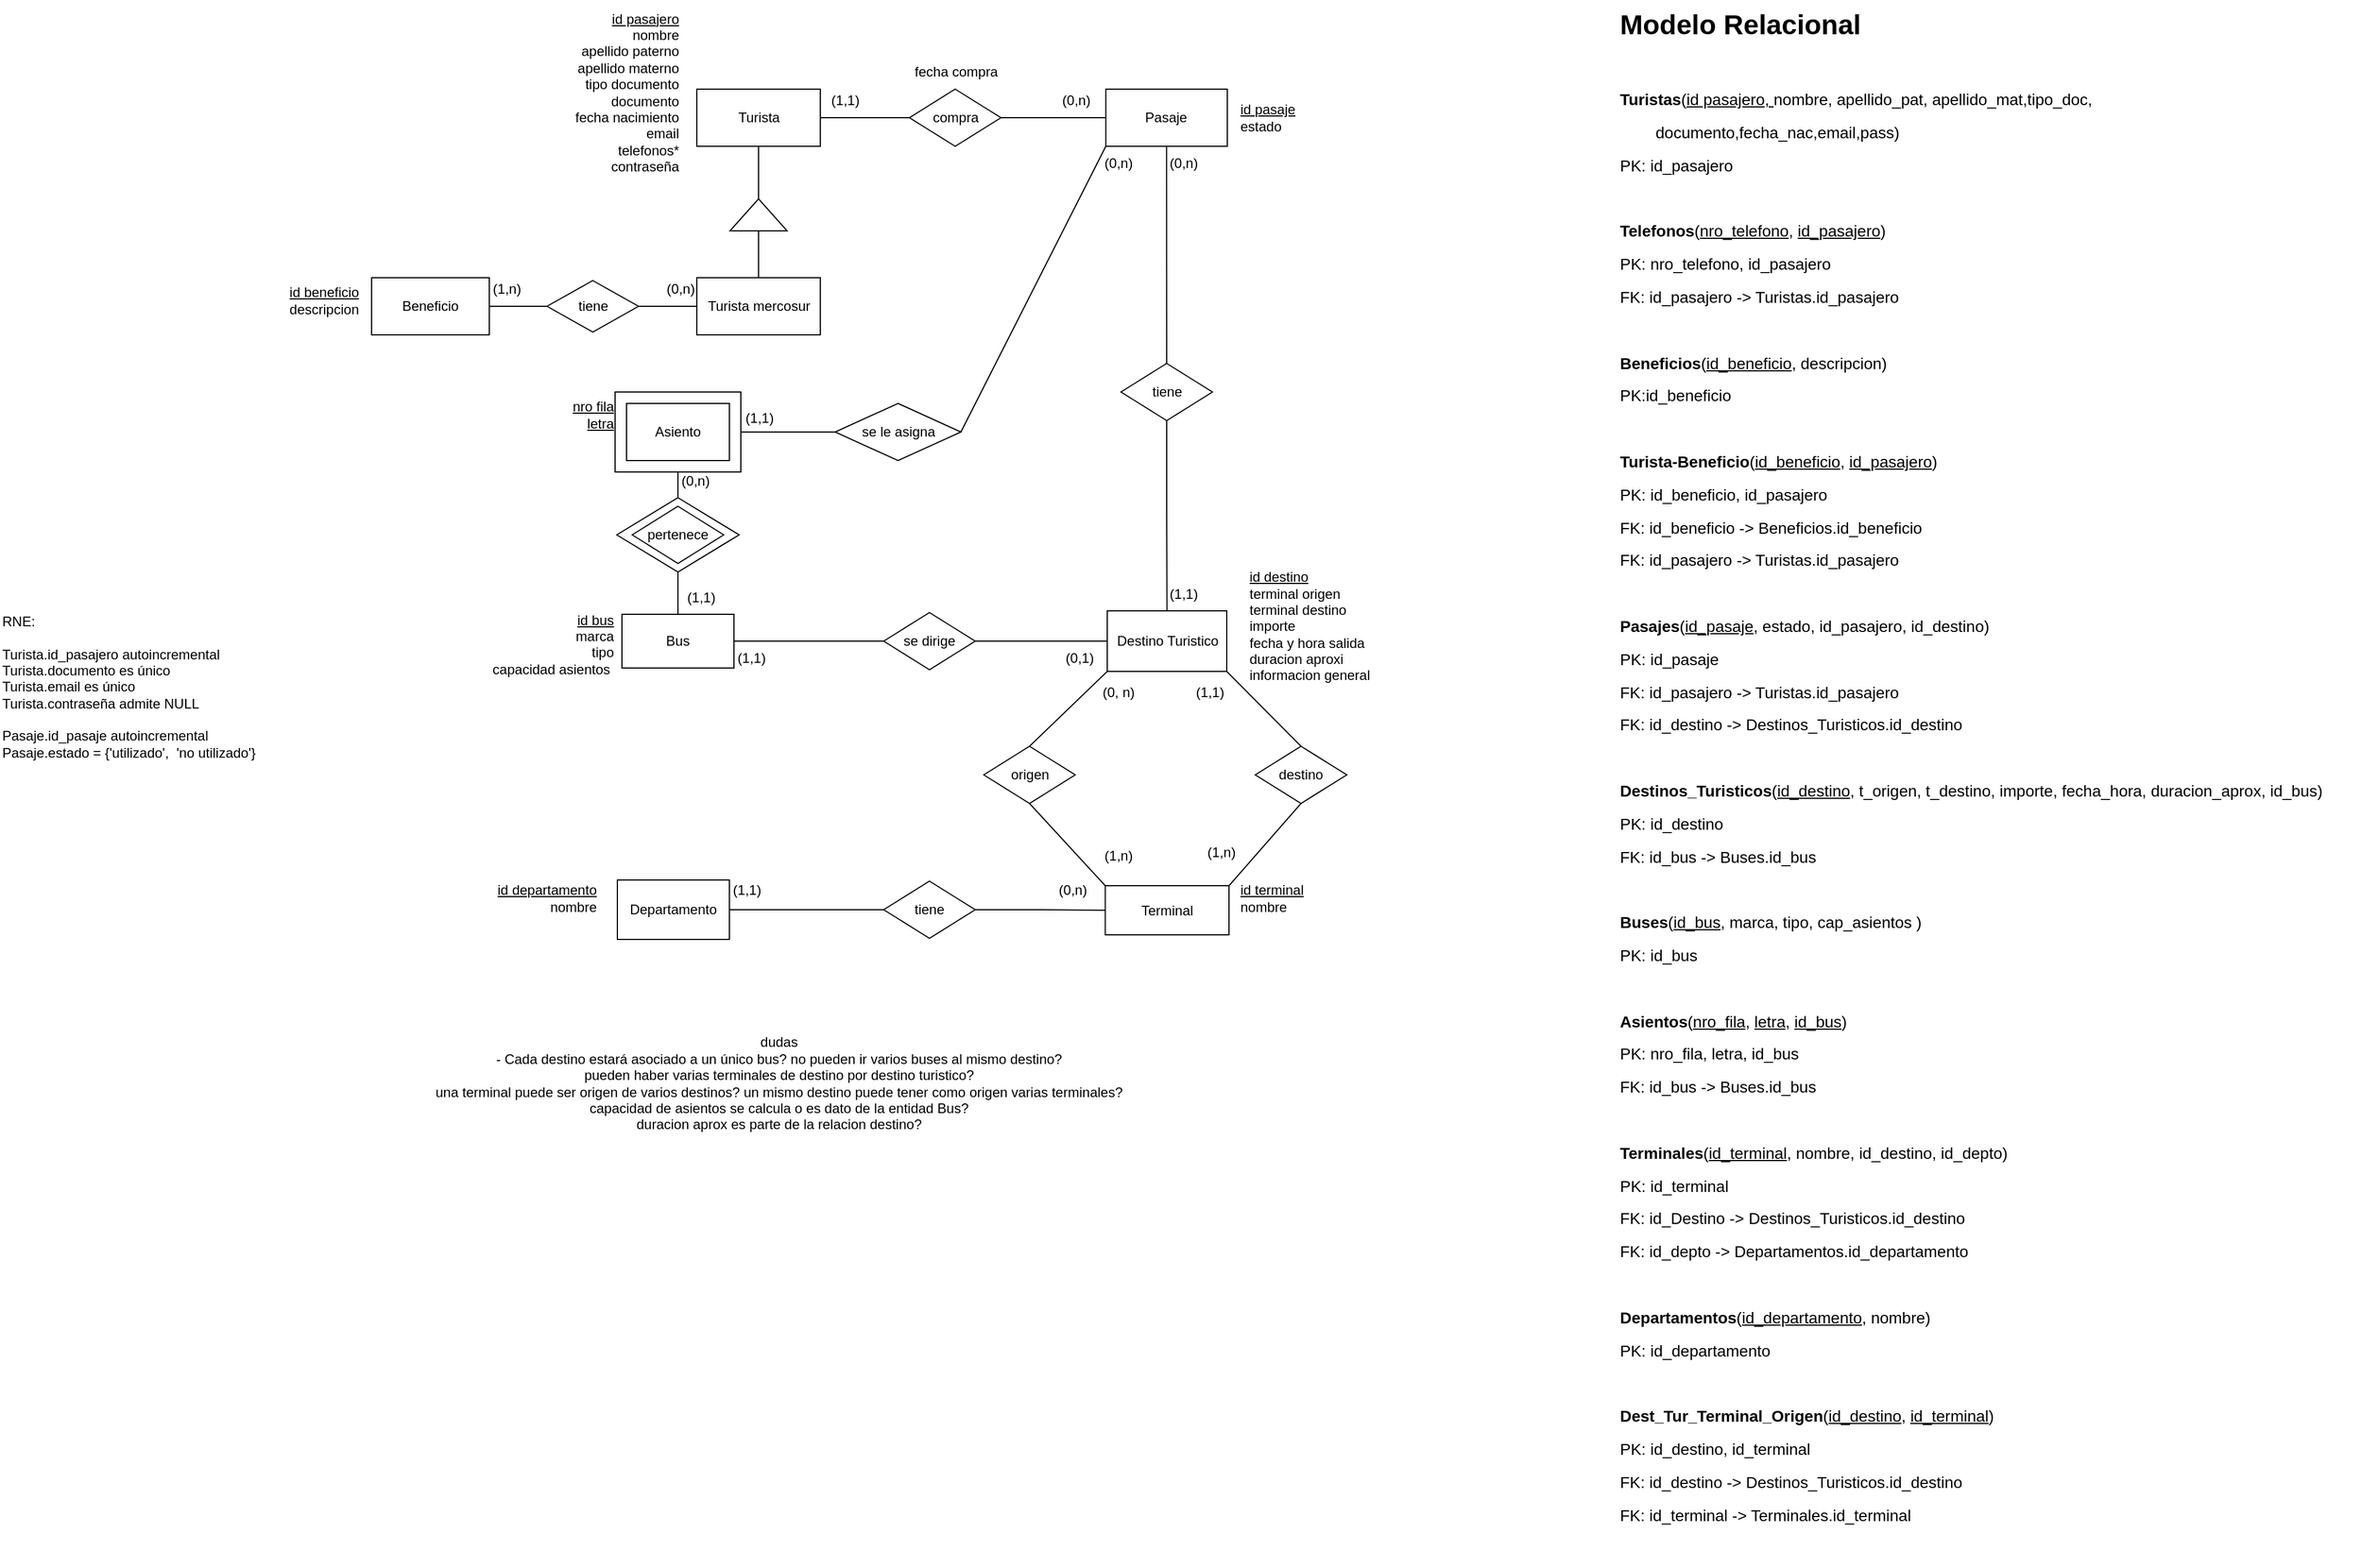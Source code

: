 <mxfile version="24.8.4">
  <diagram name="Page-1" id="K4hMkmN_sDE4iTYiur20">
    <mxGraphModel dx="1900" dy="530" grid="1" gridSize="10" guides="1" tooltips="1" connect="1" arrows="1" fold="1" page="1" pageScale="1" pageWidth="850" pageHeight="1100" math="0" shadow="0">
      <root>
        <mxCell id="0" />
        <mxCell id="1" parent="0" />
        <mxCell id="R9cdzwn1HRtP-34XFEVP-32" value="" style="rhombus;whiteSpace=wrap;html=1;" parent="1" vertex="1">
          <mxGeometry x="194.5" y="497.5" width="107" height="65" as="geometry" />
        </mxCell>
        <mxCell id="R9cdzwn1HRtP-34XFEVP-4" value="" style="whiteSpace=wrap;html=1;" parent="1" vertex="1">
          <mxGeometry x="193" y="405" width="110" height="70" as="geometry" />
        </mxCell>
        <mxCell id="R9cdzwn1HRtP-34XFEVP-22" style="edgeStyle=orthogonalEdgeStyle;rounded=0;orthogonalLoop=1;jettySize=auto;html=1;exitX=0.5;exitY=1;exitDx=0;exitDy=0;entryX=1;entryY=0.5;entryDx=0;entryDy=0;endArrow=none;endFill=0;" parent="1" source="yB99STIuWFp8IBDlZPyS-1" target="R9cdzwn1HRtP-34XFEVP-20" edge="1">
          <mxGeometry relative="1" as="geometry" />
        </mxCell>
        <mxCell id="yB99STIuWFp8IBDlZPyS-1" value="Turista" style="rounded=0;whiteSpace=wrap;html=1;" parent="1" vertex="1">
          <mxGeometry x="264.5" y="140" width="108" height="50" as="geometry" />
        </mxCell>
        <mxCell id="yB99STIuWFp8IBDlZPyS-2" value="&lt;u&gt;id pasajero&lt;/u&gt;&lt;div&gt;nombre&lt;br&gt;&lt;div&gt;apellido paterno&lt;/div&gt;&lt;div&gt;apellido materno&lt;/div&gt;&lt;div&gt;tipo documento&lt;/div&gt;&lt;div&gt;documento&lt;/div&gt;&lt;div&gt;fecha nacimiento&lt;/div&gt;&lt;div&gt;email&lt;/div&gt;&lt;div&gt;telefonos*&lt;/div&gt;&lt;div&gt;contraseña&lt;/div&gt;&lt;/div&gt;" style="text;html=1;align=right;verticalAlign=middle;resizable=0;points=[];autosize=1;strokeColor=none;fillColor=none;" parent="1" vertex="1">
          <mxGeometry x="140" y="62.5" width="110" height="160" as="geometry" />
        </mxCell>
        <mxCell id="yB99STIuWFp8IBDlZPyS-4" value="Destino Turistico" style="rounded=0;whiteSpace=wrap;html=1;" parent="1" vertex="1">
          <mxGeometry x="623.5" y="596.5" width="104.5" height="53" as="geometry" />
        </mxCell>
        <mxCell id="yB99STIuWFp8IBDlZPyS-5" value="&lt;span style=&quot;background-color: initial;&quot;&gt;&lt;u&gt;id destino&lt;/u&gt;&lt;/span&gt;&lt;div&gt;&lt;span style=&quot;background-color: initial;&quot;&gt;terminal origen&lt;/span&gt;&lt;br&gt;&lt;span style=&quot;background-color: initial;&quot;&gt;terminal destino&lt;/span&gt;&lt;br&gt;&lt;span style=&quot;background-color: initial;&quot;&gt;importe&lt;/span&gt;&lt;br&gt;&lt;span style=&quot;background-color: initial;&quot;&gt;fecha y hora salida&lt;/span&gt;&lt;br&gt;&lt;span style=&quot;background-color: initial;&quot;&gt;duracion aproxi&lt;/span&gt;&lt;/div&gt;&lt;div&gt;&lt;span style=&quot;background-color: initial;&quot;&gt;informacion general&lt;/span&gt;&lt;/div&gt;" style="text;html=1;align=left;verticalAlign=middle;resizable=0;points=[];autosize=1;strokeColor=none;fillColor=none;" parent="1" vertex="1">
          <mxGeometry x="745.5" y="555" width="130" height="110" as="geometry" />
        </mxCell>
        <mxCell id="yB99STIuWFp8IBDlZPyS-6" value="Bus" style="rounded=0;whiteSpace=wrap;html=1;" parent="1" vertex="1">
          <mxGeometry x="199" y="599.5" width="98" height="47" as="geometry" />
        </mxCell>
        <mxCell id="yB99STIuWFp8IBDlZPyS-8" value="&lt;span style=&quot;background-color: initial;&quot;&gt;&lt;u&gt;id bus&lt;/u&gt;&lt;/span&gt;&lt;br&gt;&lt;span style=&quot;background-color: initial;&quot;&gt;marca&lt;/span&gt;&lt;br&gt;&lt;span style=&quot;background-color: initial;&quot;&gt;tipo&lt;/span&gt;&lt;br&gt;&lt;span style=&quot;background-color: initial;&quot;&gt;capacidad asientos&amp;nbsp;&lt;/span&gt;&lt;div&gt;&lt;br/&gt;&lt;/div&gt;" style="text;html=1;align=right;verticalAlign=middle;resizable=0;points=[];autosize=1;strokeColor=none;fillColor=none;" parent="1" vertex="1">
          <mxGeometry x="63" y="588" width="130" height="90" as="geometry" />
        </mxCell>
        <mxCell id="yB99STIuWFp8IBDlZPyS-28" style="edgeStyle=orthogonalEdgeStyle;rounded=0;orthogonalLoop=1;jettySize=auto;html=1;exitX=0.5;exitY=1;exitDx=0;exitDy=0;entryX=0.5;entryY=0;entryDx=0;entryDy=0;endArrow=none;endFill=0;" parent="1" source="yB99STIuWFp8IBDlZPyS-9" target="yB99STIuWFp8IBDlZPyS-27" edge="1">
          <mxGeometry relative="1" as="geometry" />
        </mxCell>
        <mxCell id="yB99STIuWFp8IBDlZPyS-9" value="Pasaje" style="whiteSpace=wrap;html=1;" parent="1" vertex="1">
          <mxGeometry x="622.25" y="140" width="106.25" height="50" as="geometry" />
        </mxCell>
        <mxCell id="yB99STIuWFp8IBDlZPyS-10" value="&lt;span style=&quot;background-color: initial;&quot;&gt;&lt;u&gt;id pasaje&lt;/u&gt;&lt;/span&gt;&lt;br&gt;&lt;span style=&quot;background-color: initial;&quot;&gt;estado&lt;/span&gt;" style="text;html=1;align=left;verticalAlign=middle;resizable=0;points=[];autosize=1;strokeColor=none;fillColor=none;" parent="1" vertex="1">
          <mxGeometry x="738" y="145" width="70" height="40" as="geometry" />
        </mxCell>
        <mxCell id="yB99STIuWFp8IBDlZPyS-11" value="Departamento" style="whiteSpace=wrap;html=1;" parent="1" vertex="1">
          <mxGeometry x="195" y="832" width="98" height="52" as="geometry" />
        </mxCell>
        <mxCell id="yB99STIuWFp8IBDlZPyS-12" value="&lt;u&gt;id departamento&lt;/u&gt;&lt;div&gt;nombre&lt;/div&gt;" style="text;html=1;align=right;verticalAlign=middle;resizable=0;points=[];autosize=1;strokeColor=none;fillColor=none;" parent="1" vertex="1">
          <mxGeometry x="68" y="828" width="110" height="40" as="geometry" />
        </mxCell>
        <mxCell id="yB99STIuWFp8IBDlZPyS-14" value="Terminal" style="whiteSpace=wrap;html=1;" parent="1" vertex="1">
          <mxGeometry x="621.75" y="837" width="108.25" height="43" as="geometry" />
        </mxCell>
        <mxCell id="yB99STIuWFp8IBDlZPyS-15" value="&lt;u&gt;id terminal&lt;/u&gt;&lt;div&gt;nombre&lt;/div&gt;" style="text;html=1;align=left;verticalAlign=middle;resizable=0;points=[];autosize=1;strokeColor=none;fillColor=none;" parent="1" vertex="1">
          <mxGeometry x="738" y="828" width="80" height="40" as="geometry" />
        </mxCell>
        <mxCell id="yB99STIuWFp8IBDlZPyS-20" style="edgeStyle=orthogonalEdgeStyle;rounded=0;orthogonalLoop=1;jettySize=auto;html=1;entryX=0;entryY=0.5;entryDx=0;entryDy=0;endArrow=none;endFill=0;" parent="1" source="yB99STIuWFp8IBDlZPyS-19" target="yB99STIuWFp8IBDlZPyS-9" edge="1">
          <mxGeometry relative="1" as="geometry" />
        </mxCell>
        <mxCell id="yB99STIuWFp8IBDlZPyS-21" style="edgeStyle=orthogonalEdgeStyle;rounded=0;orthogonalLoop=1;jettySize=auto;html=1;entryX=1;entryY=0.5;entryDx=0;entryDy=0;endArrow=none;endFill=0;" parent="1" source="yB99STIuWFp8IBDlZPyS-19" target="yB99STIuWFp8IBDlZPyS-1" edge="1">
          <mxGeometry relative="1" as="geometry" />
        </mxCell>
        <mxCell id="yB99STIuWFp8IBDlZPyS-19" value="compra" style="rhombus;whiteSpace=wrap;html=1;" parent="1" vertex="1">
          <mxGeometry x="450.5" y="140" width="80" height="50" as="geometry" />
        </mxCell>
        <mxCell id="yB99STIuWFp8IBDlZPyS-23" value="se le asigna" style="rhombus;whiteSpace=wrap;html=1;" parent="1" vertex="1">
          <mxGeometry x="385.5" y="415" width="110" height="50" as="geometry" />
        </mxCell>
        <mxCell id="yB99STIuWFp8IBDlZPyS-24" value="" style="endArrow=none;html=1;rounded=0;entryX=0;entryY=1;entryDx=0;entryDy=0;exitX=1;exitY=0.5;exitDx=0;exitDy=0;" parent="1" source="yB99STIuWFp8IBDlZPyS-23" target="yB99STIuWFp8IBDlZPyS-9" edge="1">
          <mxGeometry width="50" height="50" relative="1" as="geometry">
            <mxPoint x="590" y="340" as="sourcePoint" />
            <mxPoint x="640" y="290" as="targetPoint" />
          </mxGeometry>
        </mxCell>
        <mxCell id="yB99STIuWFp8IBDlZPyS-25" value="" style="endArrow=none;html=1;rounded=0;exitX=0;exitY=0.5;exitDx=0;exitDy=0;entryX=1;entryY=0.5;entryDx=0;entryDy=0;" parent="1" source="yB99STIuWFp8IBDlZPyS-23" target="R9cdzwn1HRtP-34XFEVP-4" edge="1">
          <mxGeometry width="50" height="50" relative="1" as="geometry">
            <mxPoint x="515.5" y="415" as="sourcePoint" />
            <mxPoint x="85.5" y="475" as="targetPoint" />
          </mxGeometry>
        </mxCell>
        <mxCell id="yB99STIuWFp8IBDlZPyS-29" style="edgeStyle=orthogonalEdgeStyle;rounded=0;orthogonalLoop=1;jettySize=auto;html=1;endArrow=none;endFill=0;" parent="1" source="yB99STIuWFp8IBDlZPyS-27" target="yB99STIuWFp8IBDlZPyS-4" edge="1">
          <mxGeometry relative="1" as="geometry" />
        </mxCell>
        <mxCell id="yB99STIuWFp8IBDlZPyS-27" value="tiene" style="rhombus;whiteSpace=wrap;html=1;" parent="1" vertex="1">
          <mxGeometry x="635.5" y="380" width="80" height="50" as="geometry" />
        </mxCell>
        <mxCell id="yB99STIuWFp8IBDlZPyS-31" style="edgeStyle=orthogonalEdgeStyle;rounded=0;orthogonalLoop=1;jettySize=auto;html=1;entryX=0;entryY=0.5;entryDx=0;entryDy=0;endArrow=none;endFill=0;" parent="1" source="yB99STIuWFp8IBDlZPyS-30" target="yB99STIuWFp8IBDlZPyS-4" edge="1">
          <mxGeometry relative="1" as="geometry" />
        </mxCell>
        <mxCell id="yB99STIuWFp8IBDlZPyS-32" style="edgeStyle=orthogonalEdgeStyle;rounded=0;orthogonalLoop=1;jettySize=auto;html=1;endArrow=none;endFill=0;" parent="1" source="yB99STIuWFp8IBDlZPyS-30" target="yB99STIuWFp8IBDlZPyS-6" edge="1">
          <mxGeometry relative="1" as="geometry" />
        </mxCell>
        <mxCell id="yB99STIuWFp8IBDlZPyS-30" value="se dirige" style="rhombus;whiteSpace=wrap;html=1;" parent="1" vertex="1">
          <mxGeometry x="428" y="598" width="80" height="50" as="geometry" />
        </mxCell>
        <mxCell id="yB99STIuWFp8IBDlZPyS-34" style="edgeStyle=orthogonalEdgeStyle;rounded=0;orthogonalLoop=1;jettySize=auto;html=1;entryX=0;entryY=0.5;entryDx=0;entryDy=0;endArrow=none;endFill=0;" parent="1" source="yB99STIuWFp8IBDlZPyS-33" target="yB99STIuWFp8IBDlZPyS-14" edge="1">
          <mxGeometry relative="1" as="geometry" />
        </mxCell>
        <mxCell id="yB99STIuWFp8IBDlZPyS-35" style="edgeStyle=orthogonalEdgeStyle;rounded=0;orthogonalLoop=1;jettySize=auto;html=1;endArrow=none;endFill=0;" parent="1" source="yB99STIuWFp8IBDlZPyS-33" target="yB99STIuWFp8IBDlZPyS-11" edge="1">
          <mxGeometry relative="1" as="geometry" />
        </mxCell>
        <mxCell id="yB99STIuWFp8IBDlZPyS-33" value="tiene" style="rhombus;whiteSpace=wrap;html=1;" parent="1" vertex="1">
          <mxGeometry x="428" y="833" width="80" height="50" as="geometry" />
        </mxCell>
        <mxCell id="yB99STIuWFp8IBDlZPyS-39" value="origen" style="rhombus;whiteSpace=wrap;html=1;" parent="1" vertex="1">
          <mxGeometry x="515.5" y="715" width="80" height="50" as="geometry" />
        </mxCell>
        <mxCell id="yB99STIuWFp8IBDlZPyS-42" value="(1,1)" style="text;html=1;align=center;verticalAlign=middle;resizable=0;points=[];autosize=1;strokeColor=none;fillColor=none;" parent="1" vertex="1">
          <mxGeometry x="368.5" y="135" width="50" height="30" as="geometry" />
        </mxCell>
        <mxCell id="yB99STIuWFp8IBDlZPyS-43" value="(0,n)" style="text;html=1;align=center;verticalAlign=middle;resizable=0;points=[];autosize=1;strokeColor=none;fillColor=none;" parent="1" vertex="1">
          <mxGeometry x="570.5" y="135" width="50" height="30" as="geometry" />
        </mxCell>
        <mxCell id="yB99STIuWFp8IBDlZPyS-44" value="(0,n)" style="text;html=1;align=center;verticalAlign=middle;resizable=0;points=[];autosize=1;strokeColor=none;fillColor=none;" parent="1" vertex="1">
          <mxGeometry x="665" y="190" width="50" height="30" as="geometry" />
        </mxCell>
        <mxCell id="yB99STIuWFp8IBDlZPyS-47" value="(0,n)" style="text;html=1;align=center;verticalAlign=middle;resizable=0;points=[];autosize=1;strokeColor=none;fillColor=none;" parent="1" vertex="1">
          <mxGeometry x="608" y="190" width="50" height="30" as="geometry" />
        </mxCell>
        <mxCell id="yB99STIuWFp8IBDlZPyS-48" value="(0,1)" style="text;html=1;align=center;verticalAlign=middle;resizable=0;points=[];autosize=1;strokeColor=none;fillColor=none;" parent="1" vertex="1">
          <mxGeometry x="573.5" y="623" width="50" height="30" as="geometry" />
        </mxCell>
        <mxCell id="yB99STIuWFp8IBDlZPyS-49" value="(1,1)" style="text;html=1;align=center;verticalAlign=middle;resizable=0;points=[];autosize=1;strokeColor=none;fillColor=none;" parent="1" vertex="1">
          <mxGeometry x="287" y="623" width="50" height="30" as="geometry" />
        </mxCell>
        <mxCell id="yB99STIuWFp8IBDlZPyS-50" value="(1,1)" style="text;html=1;align=center;verticalAlign=middle;resizable=0;points=[];autosize=1;strokeColor=none;fillColor=none;" parent="1" vertex="1">
          <mxGeometry x="283" y="826" width="50" height="30" as="geometry" />
        </mxCell>
        <mxCell id="yB99STIuWFp8IBDlZPyS-51" value="(0,n)" style="text;html=1;align=center;verticalAlign=middle;resizable=0;points=[];autosize=1;strokeColor=none;fillColor=none;" parent="1" vertex="1">
          <mxGeometry x="568" y="826" width="50" height="30" as="geometry" />
        </mxCell>
        <mxCell id="yB99STIuWFp8IBDlZPyS-52" value="destino" style="rhombus;whiteSpace=wrap;html=1;" parent="1" vertex="1">
          <mxGeometry x="753" y="715" width="80" height="50" as="geometry" />
        </mxCell>
        <mxCell id="R9cdzwn1HRtP-34XFEVP-1" value="pertenece" style="rhombus;whiteSpace=wrap;html=1;" parent="1" vertex="1">
          <mxGeometry x="208" y="505" width="80" height="50" as="geometry" />
        </mxCell>
        <mxCell id="R9cdzwn1HRtP-34XFEVP-2" value="Asiento" style="rounded=0;whiteSpace=wrap;html=1;" parent="1" vertex="1">
          <mxGeometry x="203" y="415" width="90" height="50" as="geometry" />
        </mxCell>
        <mxCell id="R9cdzwn1HRtP-34XFEVP-5" value="" style="endArrow=none;html=1;rounded=0;entryX=0.5;entryY=0;entryDx=0;entryDy=0;exitX=0.5;exitY=1;exitDx=0;exitDy=0;" parent="1" source="R9cdzwn1HRtP-34XFEVP-32" target="yB99STIuWFp8IBDlZPyS-6" edge="1">
          <mxGeometry width="50" height="50" relative="1" as="geometry">
            <mxPoint x="438" y="498" as="sourcePoint" />
            <mxPoint x="318" y="603" as="targetPoint" />
          </mxGeometry>
        </mxCell>
        <mxCell id="R9cdzwn1HRtP-34XFEVP-7" value="&lt;u&gt;nro fila&lt;/u&gt;&lt;div&gt;&lt;u&gt;letra&lt;/u&gt;&lt;/div&gt;" style="text;html=1;align=right;verticalAlign=middle;resizable=0;points=[];autosize=1;strokeColor=none;fillColor=none;" parent="1" vertex="1">
          <mxGeometry x="133" y="405" width="60" height="40" as="geometry" />
        </mxCell>
        <mxCell id="R9cdzwn1HRtP-34XFEVP-8" value="(0, n)" style="text;html=1;align=center;verticalAlign=middle;resizable=0;points=[];autosize=1;strokeColor=none;fillColor=none;" parent="1" vertex="1">
          <mxGeometry x="608" y="653" width="50" height="30" as="geometry" />
        </mxCell>
        <mxCell id="R9cdzwn1HRtP-34XFEVP-11" value="(1,n)" style="text;html=1;align=center;verticalAlign=middle;resizable=0;points=[];autosize=1;strokeColor=none;fillColor=none;" parent="1" vertex="1">
          <mxGeometry x="608" y="796" width="50" height="30" as="geometry" />
        </mxCell>
        <mxCell id="R9cdzwn1HRtP-34XFEVP-12" value="(1,n)" style="text;html=1;align=center;verticalAlign=middle;resizable=0;points=[];autosize=1;strokeColor=none;fillColor=none;" parent="1" vertex="1">
          <mxGeometry x="698" y="793" width="50" height="30" as="geometry" />
        </mxCell>
        <mxCell id="R9cdzwn1HRtP-34XFEVP-13" value="fecha compra" style="text;html=1;align=center;verticalAlign=middle;resizable=0;points=[];autosize=1;strokeColor=none;fillColor=none;" parent="1" vertex="1">
          <mxGeometry x="440.5" y="110" width="100" height="30" as="geometry" />
        </mxCell>
        <mxCell id="R9cdzwn1HRtP-34XFEVP-15" value="" style="endArrow=none;html=1;rounded=0;entryX=0.5;entryY=1;entryDx=0;entryDy=0;exitX=0.5;exitY=0;exitDx=0;exitDy=0;" parent="1" source="R9cdzwn1HRtP-34XFEVP-32" target="R9cdzwn1HRtP-34XFEVP-4" edge="1">
          <mxGeometry width="50" height="50" relative="1" as="geometry">
            <mxPoint x="248" y="490" as="sourcePoint" />
            <mxPoint x="5.5" y="665" as="targetPoint" />
          </mxGeometry>
        </mxCell>
        <mxCell id="R9cdzwn1HRtP-34XFEVP-16" value="" style="endArrow=none;html=1;rounded=0;exitX=0.5;exitY=0;exitDx=0;exitDy=0;entryX=0;entryY=1;entryDx=0;entryDy=0;" parent="1" source="yB99STIuWFp8IBDlZPyS-39" target="yB99STIuWFp8IBDlZPyS-4" edge="1">
          <mxGeometry width="50" height="50" relative="1" as="geometry">
            <mxPoint x="495.5" y="735" as="sourcePoint" />
            <mxPoint x="620" y="650" as="targetPoint" />
          </mxGeometry>
        </mxCell>
        <mxCell id="R9cdzwn1HRtP-34XFEVP-17" value="" style="endArrow=none;html=1;rounded=0;entryX=0.5;entryY=1;entryDx=0;entryDy=0;exitX=0;exitY=0;exitDx=0;exitDy=0;" parent="1" source="yB99STIuWFp8IBDlZPyS-14" target="yB99STIuWFp8IBDlZPyS-39" edge="1">
          <mxGeometry width="50" height="50" relative="1" as="geometry">
            <mxPoint x="585.5" y="805" as="sourcePoint" />
            <mxPoint x="495.5" y="755" as="targetPoint" />
          </mxGeometry>
        </mxCell>
        <mxCell id="R9cdzwn1HRtP-34XFEVP-18" value="" style="endArrow=none;html=1;rounded=0;entryX=1;entryY=1;entryDx=0;entryDy=0;exitX=0.5;exitY=0;exitDx=0;exitDy=0;" parent="1" source="yB99STIuWFp8IBDlZPyS-52" target="yB99STIuWFp8IBDlZPyS-4" edge="1">
          <mxGeometry width="50" height="50" relative="1" as="geometry">
            <mxPoint x="675.5" y="765" as="sourcePoint" />
            <mxPoint x="725.5" y="715" as="targetPoint" />
          </mxGeometry>
        </mxCell>
        <mxCell id="R9cdzwn1HRtP-34XFEVP-19" value="" style="endArrow=none;html=1;rounded=0;entryX=0.5;entryY=1;entryDx=0;entryDy=0;exitX=1;exitY=0;exitDx=0;exitDy=0;" parent="1" source="yB99STIuWFp8IBDlZPyS-14" target="yB99STIuWFp8IBDlZPyS-52" edge="1">
          <mxGeometry width="50" height="50" relative="1" as="geometry">
            <mxPoint x="655.5" y="785" as="sourcePoint" />
            <mxPoint x="705.5" y="735" as="targetPoint" />
          </mxGeometry>
        </mxCell>
        <mxCell id="R9cdzwn1HRtP-34XFEVP-24" style="edgeStyle=orthogonalEdgeStyle;rounded=0;orthogonalLoop=1;jettySize=auto;html=1;entryX=0.5;entryY=0;entryDx=0;entryDy=0;endArrow=none;endFill=0;" parent="1" source="R9cdzwn1HRtP-34XFEVP-20" target="R9cdzwn1HRtP-34XFEVP-23" edge="1">
          <mxGeometry relative="1" as="geometry" />
        </mxCell>
        <mxCell id="R9cdzwn1HRtP-34XFEVP-20" value="" style="triangle;whiteSpace=wrap;html=1;rotation=-90;" parent="1" vertex="1">
          <mxGeometry x="304.5" y="225" width="28" height="50" as="geometry" />
        </mxCell>
        <mxCell id="R9cdzwn1HRtP-34XFEVP-27" style="edgeStyle=orthogonalEdgeStyle;rounded=0;orthogonalLoop=1;jettySize=auto;html=1;entryX=1;entryY=0.5;entryDx=0;entryDy=0;endArrow=none;endFill=0;" parent="1" source="R9cdzwn1HRtP-34XFEVP-23" target="R9cdzwn1HRtP-34XFEVP-26" edge="1">
          <mxGeometry relative="1" as="geometry" />
        </mxCell>
        <mxCell id="R9cdzwn1HRtP-34XFEVP-23" value="Turista mercosur" style="rounded=0;whiteSpace=wrap;html=1;" parent="1" vertex="1">
          <mxGeometry x="264.5" y="305" width="108" height="50" as="geometry" />
        </mxCell>
        <mxCell id="R9cdzwn1HRtP-34XFEVP-25" value="Beneficio" style="rounded=0;whiteSpace=wrap;html=1;" parent="1" vertex="1">
          <mxGeometry x="-20" y="305" width="103" height="50" as="geometry" />
        </mxCell>
        <mxCell id="R9cdzwn1HRtP-34XFEVP-28" style="edgeStyle=orthogonalEdgeStyle;rounded=0;orthogonalLoop=1;jettySize=auto;html=1;entryX=1;entryY=0.5;entryDx=0;entryDy=0;endArrow=none;endFill=0;" parent="1" source="R9cdzwn1HRtP-34XFEVP-26" target="R9cdzwn1HRtP-34XFEVP-25" edge="1">
          <mxGeometry relative="1" as="geometry" />
        </mxCell>
        <mxCell id="R9cdzwn1HRtP-34XFEVP-26" value="tiene" style="rhombus;whiteSpace=wrap;html=1;" parent="1" vertex="1">
          <mxGeometry x="133.5" y="307.5" width="80" height="45" as="geometry" />
        </mxCell>
        <mxCell id="R9cdzwn1HRtP-34XFEVP-31" value="&lt;div&gt;&lt;u&gt;id beneficio&lt;/u&gt;&lt;/div&gt;descripcion" style="text;html=1;align=right;verticalAlign=middle;resizable=0;points=[];autosize=1;strokeColor=none;fillColor=none;" parent="1" vertex="1">
          <mxGeometry x="-110" y="305" width="80" height="40" as="geometry" />
        </mxCell>
        <mxCell id="R9cdzwn1HRtP-34XFEVP-33" value="dudas&lt;br&gt;- Cada destino estará asociado a un único bus? no pueden ir varios buses al mismo destino?&lt;div&gt;pueden haber varias terminales de destino por destino turistico?&lt;/div&gt;&lt;div&gt;una terminal puede ser origen de varios destinos? un mismo destino puede tener como origen varias terminales?&lt;/div&gt;&lt;div&gt;capacidad de asientos se calcula o es dato de la entidad Bus?&lt;/div&gt;&lt;div&gt;duracion aprox es parte de la relacion destino?&lt;/div&gt;" style="text;html=1;align=center;verticalAlign=middle;resizable=0;points=[];autosize=1;strokeColor=none;fillColor=none;" parent="1" vertex="1">
          <mxGeometry x="25.5" y="960" width="620" height="100" as="geometry" />
        </mxCell>
        <mxCell id="s9HbZmc4yPZ4G4Pfw5jN-1" value="(1,n)" style="text;html=1;align=center;verticalAlign=middle;resizable=0;points=[];autosize=1;strokeColor=none;fillColor=none;" parent="1" vertex="1">
          <mxGeometry x="73" y="300" width="50" height="30" as="geometry" />
        </mxCell>
        <mxCell id="s9HbZmc4yPZ4G4Pfw5jN-2" value="(0,n)" style="text;html=1;align=center;verticalAlign=middle;resizable=0;points=[];autosize=1;strokeColor=none;fillColor=none;" parent="1" vertex="1">
          <mxGeometry x="224.5" y="300" width="50" height="30" as="geometry" />
        </mxCell>
        <mxCell id="s9HbZmc4yPZ4G4Pfw5jN-3" value="(1,1)" style="text;html=1;align=center;verticalAlign=middle;resizable=0;points=[];autosize=1;strokeColor=none;fillColor=none;" parent="1" vertex="1">
          <mxGeometry x="293.5" y="412.5" width="50" height="30" as="geometry" />
        </mxCell>
        <mxCell id="s9HbZmc4yPZ4G4Pfw5jN-4" value="(1,1)" style="text;html=1;align=center;verticalAlign=middle;resizable=0;points=[];autosize=1;strokeColor=none;fillColor=none;" parent="1" vertex="1">
          <mxGeometry x="243" y="569.5" width="50" height="30" as="geometry" />
        </mxCell>
        <mxCell id="s9HbZmc4yPZ4G4Pfw5jN-5" value="(0,n)" style="text;html=1;align=center;verticalAlign=middle;resizable=0;points=[];autosize=1;strokeColor=none;fillColor=none;" parent="1" vertex="1">
          <mxGeometry x="238" y="467.5" width="50" height="30" as="geometry" />
        </mxCell>
        <mxCell id="s9HbZmc4yPZ4G4Pfw5jN-6" value="(1,1)" style="text;html=1;align=center;verticalAlign=middle;resizable=0;points=[];autosize=1;strokeColor=none;fillColor=none;" parent="1" vertex="1">
          <mxGeometry x="665" y="566.5" width="50" height="30" as="geometry" />
        </mxCell>
        <mxCell id="s9HbZmc4yPZ4G4Pfw5jN-8" value="(1,1)" style="text;html=1;align=center;verticalAlign=middle;resizable=0;points=[];autosize=1;strokeColor=none;fillColor=none;" parent="1" vertex="1">
          <mxGeometry x="688" y="653" width="50" height="30" as="geometry" />
        </mxCell>
        <mxCell id="s9HbZmc4yPZ4G4Pfw5jN-9" value="&lt;h1 style=&quot;margin-top: 0px;&quot;&gt;Modelo Relacional&lt;/h1&gt;&lt;p&gt;&amp;nbsp;&amp;nbsp;&lt;/p&gt;&lt;p&gt;&lt;font style=&quot;font-size: 14px;&quot;&gt;&lt;font style=&quot;&quot;&gt;&lt;b style=&quot;&quot;&gt;Turistas&lt;/b&gt;&lt;/font&gt;&lt;font style=&quot;&quot;&gt;&lt;font style=&quot;&quot;&gt;(&lt;/font&gt;&lt;u style=&quot;background-color: initial; text-wrap: nowrap; text-align: right;&quot;&gt;id pasajero,&amp;nbsp;&lt;/u&gt;&lt;span style=&quot;text-align: right; text-wrap: nowrap; background-color: initial;&quot;&gt;nombre,&amp;nbsp;&lt;/span&gt;&lt;span style=&quot;text-align: right; text-wrap: nowrap; background-color: initial;&quot;&gt;apellido_pat,&lt;font style=&quot;&quot;&gt;&amp;nbsp;&lt;/font&gt;&lt;/span&gt;&lt;/font&gt;&lt;span style=&quot;text-align: right; text-wrap: nowrap; background-color: initial;&quot;&gt;apellido_mat,t&lt;/span&gt;&lt;span style=&quot;text-align: right; text-wrap: nowrap; background-color: initial;&quot;&gt;ipo_doc,&lt;/span&gt;&lt;/font&gt;&lt;/p&gt;&lt;p&gt;&lt;font style=&quot;font-size: 14px;&quot;&gt;&lt;span style=&quot;text-align: right; text-wrap: nowrap; background-color: initial;&quot;&gt;&lt;span style=&quot;white-space: pre;&quot;&gt;&#x9;&lt;/span&gt;documento,&lt;/span&gt;&lt;span style=&quot;text-align: right; text-wrap: nowrap; background-color: initial;&quot;&gt;fecha_nac,&lt;/span&gt;&lt;span style=&quot;text-align: right; text-wrap: nowrap; background-color: initial;&quot;&gt;email&lt;/span&gt;&lt;span style=&quot;text-align: right; text-wrap: nowrap; background-color: initial;&quot;&gt;,pass&lt;/span&gt;&lt;span style=&quot;text-align: right; text-wrap: nowrap; background-color: initial;&quot;&gt;)&lt;/span&gt;&lt;/font&gt;&lt;/p&gt;&lt;p&gt;&lt;font style=&quot;font-size: 14px;&quot;&gt;&lt;span style=&quot;text-wrap: nowrap; background-color: initial;&quot;&gt;PK: id_pasajero&lt;/span&gt;&lt;/font&gt;&lt;/p&gt;&lt;p&gt;&lt;font style=&quot;font-size: 14px;&quot;&gt;&lt;span style=&quot;text-wrap: nowrap; background-color: initial;&quot;&gt;&lt;br&gt;&lt;/span&gt;&lt;/font&gt;&lt;/p&gt;&lt;p&gt;&lt;font style=&quot;font-size: 14px;&quot;&gt;&lt;span style=&quot;text-wrap: nowrap; background-color: initial;&quot;&gt;&lt;b&gt;Telefonos&lt;/b&gt;(&lt;u&gt;nro_telefono&lt;/u&gt;, &lt;u&gt;id_pasajero&lt;/u&gt;)&lt;/span&gt;&lt;/font&gt;&lt;/p&gt;&lt;p&gt;&lt;font style=&quot;font-size: 14px;&quot;&gt;&lt;span style=&quot;text-wrap: nowrap; background-color: initial;&quot;&gt;PK: nro_telefono, id_pasajero&lt;/span&gt;&lt;/font&gt;&lt;/p&gt;&lt;p&gt;&lt;font style=&quot;font-size: 14px;&quot;&gt;&lt;span style=&quot;text-wrap: nowrap; background-color: initial;&quot;&gt;FK: id_pasajero -&amp;gt; Turistas.id_pasajero&lt;/span&gt;&lt;/font&gt;&lt;/p&gt;&lt;p&gt;&lt;font style=&quot;font-size: 14px;&quot;&gt;&lt;span style=&quot;text-wrap: nowrap; background-color: initial;&quot;&gt;&lt;br&gt;&lt;/span&gt;&lt;/font&gt;&lt;/p&gt;&lt;p&gt;&lt;font style=&quot;font-size: 14px;&quot;&gt;&lt;span style=&quot;text-wrap: nowrap; background-color: initial;&quot;&gt;&lt;b&gt;Beneficios&lt;/b&gt;(&lt;u&gt;id_beneficio&lt;/u&gt;, descripcion)&lt;/span&gt;&lt;/font&gt;&lt;/p&gt;&lt;p&gt;&lt;font style=&quot;font-size: 14px;&quot;&gt;&lt;span style=&quot;text-wrap: nowrap; background-color: initial;&quot;&gt;PK:id_beneficio&lt;/span&gt;&lt;/font&gt;&lt;/p&gt;&lt;p&gt;&lt;font style=&quot;font-size: 14px;&quot;&gt;&lt;span style=&quot;text-wrap: nowrap; background-color: initial;&quot;&gt;&lt;br&gt;&lt;/span&gt;&lt;/font&gt;&lt;/p&gt;&lt;p&gt;&lt;font style=&quot;font-size: 14px;&quot;&gt;&lt;span style=&quot;text-wrap: nowrap; background-color: initial;&quot;&gt;&lt;b&gt;Turista-Beneficio&lt;/b&gt;(&lt;u&gt;id_beneficio&lt;/u&gt;, &lt;u&gt;id_pasajero&lt;/u&gt;)&lt;/span&gt;&lt;/font&gt;&lt;/p&gt;&lt;p&gt;&lt;font style=&quot;font-size: 14px;&quot;&gt;&lt;span style=&quot;text-wrap: nowrap; background-color: initial;&quot;&gt;PK: id_beneficio, id_pasajero&lt;/span&gt;&lt;/font&gt;&lt;/p&gt;&lt;p&gt;&lt;font style=&quot;font-size: 14px;&quot;&gt;&lt;span style=&quot;text-wrap: nowrap; background-color: initial;&quot;&gt;FK: id_beneficio -&amp;gt; Beneficios.id_beneficio&lt;/span&gt;&lt;/font&gt;&lt;/p&gt;&lt;p&gt;&lt;font style=&quot;font-size: 14px;&quot;&gt;&lt;span style=&quot;text-wrap: nowrap; background-color: initial;&quot;&gt;FK: id_pasajero -&amp;gt; Turistas.id_pasajero&amp;nbsp;&lt;/span&gt;&lt;/font&gt;&lt;/p&gt;&lt;p&gt;&lt;font style=&quot;font-size: 14px;&quot;&gt;&lt;span style=&quot;text-wrap: nowrap; background-color: initial;&quot;&gt;&lt;br&gt;&lt;/span&gt;&lt;/font&gt;&lt;/p&gt;&lt;p&gt;&lt;font style=&quot;font-size: 14px;&quot;&gt;&lt;span style=&quot;text-wrap: nowrap; background-color: initial;&quot;&gt;&lt;b&gt;Pasajes&lt;/b&gt;(&lt;u&gt;id_pasaje&lt;/u&gt;, estado, id_pasajero, id_destino)&lt;/span&gt;&lt;/font&gt;&lt;/p&gt;&lt;p&gt;&lt;font style=&quot;font-size: 14px;&quot;&gt;&lt;span style=&quot;text-wrap: nowrap; background-color: initial;&quot;&gt;PK: id_pasaje&lt;/span&gt;&lt;/font&gt;&lt;/p&gt;&lt;p&gt;&lt;font style=&quot;font-size: 14px;&quot;&gt;&lt;span style=&quot;text-wrap: nowrap; background-color: initial;&quot;&gt;FK: id_pasajero -&amp;gt; Turistas.id_pasajero&lt;/span&gt;&lt;/font&gt;&lt;/p&gt;&lt;p&gt;&lt;font style=&quot;font-size: 14px;&quot;&gt;&lt;span style=&quot;text-wrap: nowrap; background-color: initial;&quot;&gt;FK: id_destino -&amp;gt; Destinos_Turisticos.id_destino&lt;/span&gt;&lt;/font&gt;&lt;/p&gt;&lt;p&gt;&lt;font style=&quot;font-size: 14px;&quot;&gt;&lt;span style=&quot;text-wrap: nowrap; background-color: initial;&quot;&gt;&lt;br&gt;&lt;/span&gt;&lt;/font&gt;&lt;/p&gt;&lt;p&gt;&lt;font style=&quot;font-size: 14px;&quot;&gt;&lt;span style=&quot;text-wrap: nowrap; background-color: initial;&quot;&gt;&lt;b&gt;Destinos_Turisticos&lt;/b&gt;(&lt;u&gt;id_destino&lt;/u&gt;, t_origen, t_destino, importe, fecha_hora, duracion_aprox, id_bus)&lt;/span&gt;&lt;/font&gt;&lt;/p&gt;&lt;p&gt;&lt;font style=&quot;font-size: 14px;&quot;&gt;&lt;span style=&quot;text-wrap: nowrap; background-color: initial;&quot;&gt;PK: id_destino&lt;/span&gt;&lt;/font&gt;&lt;/p&gt;&lt;p&gt;&lt;font style=&quot;font-size: 14px;&quot;&gt;&lt;span style=&quot;text-wrap: nowrap; background-color: initial;&quot;&gt;FK: id_bus -&amp;gt; Buses.id_bus&lt;/span&gt;&lt;/font&gt;&lt;/p&gt;&lt;p&gt;&lt;font style=&quot;font-size: 14px;&quot;&gt;&lt;span style=&quot;text-wrap: nowrap; background-color: initial;&quot;&gt;&lt;br&gt;&lt;/span&gt;&lt;/font&gt;&lt;/p&gt;&lt;p&gt;&lt;font style=&quot;font-size: 14px;&quot;&gt;&lt;span style=&quot;text-wrap: nowrap; background-color: initial;&quot;&gt;&lt;b&gt;Buses&lt;/b&gt;(&lt;u&gt;id_bus&lt;/u&gt;, marca, tipo, cap_asientos )&amp;nbsp;&lt;/span&gt;&lt;/font&gt;&lt;/p&gt;&lt;p&gt;&lt;font style=&quot;font-size: 14px;&quot;&gt;&lt;span style=&quot;text-wrap: nowrap; background-color: initial;&quot;&gt;PK: id_bus&lt;/span&gt;&lt;/font&gt;&lt;/p&gt;&lt;p&gt;&lt;b style=&quot;font-size: 14px; text-wrap: nowrap; background-color: initial;&quot;&gt;&lt;br&gt;&lt;/b&gt;&lt;/p&gt;&lt;p&gt;&lt;b style=&quot;font-size: 14px; text-wrap: nowrap; background-color: initial;&quot;&gt;Asientos&lt;/b&gt;&lt;span style=&quot;font-size: 14px; text-wrap: nowrap; background-color: initial;&quot;&gt;(&lt;u&gt;nro_fila&lt;/u&gt;, &lt;u&gt;letra&lt;/u&gt;, &lt;u&gt;id_bus&lt;/u&gt;)&lt;/span&gt;&lt;/p&gt;&lt;p&gt;&lt;span style=&quot;font-size: 14px; text-wrap: nowrap; background-color: initial;&quot;&gt;PK: nro_fila, letra, id_bus&lt;/span&gt;&lt;/p&gt;&lt;p&gt;&lt;span style=&quot;font-size: 14px; text-wrap: nowrap; background-color: initial;&quot;&gt;FK: id_bus -&amp;gt; Buses.id_bus&lt;/span&gt;&lt;/p&gt;&lt;p&gt;&lt;b style=&quot;font-size: 14px; text-wrap: nowrap; background-color: initial;&quot;&gt;&lt;br&gt;&lt;/b&gt;&lt;/p&gt;&lt;p&gt;&lt;b style=&quot;font-size: 14px; text-wrap: nowrap; background-color: initial;&quot;&gt;Terminales&lt;/b&gt;&lt;span style=&quot;font-size: 14px; text-wrap: nowrap; background-color: initial;&quot;&gt;(&lt;/span&gt;&lt;u style=&quot;font-size: 14px; text-wrap: nowrap; background-color: initial;&quot;&gt;id_terminal&lt;/u&gt;&lt;span style=&quot;font-size: 14px; text-wrap: nowrap; background-color: initial;&quot;&gt;, nombre, id_destino, id_depto)&lt;/span&gt;&lt;br&gt;&lt;/p&gt;&lt;p&gt;&lt;span style=&quot;font-size: 14px; text-wrap: nowrap;&quot;&gt;PK: id_terminal&lt;/span&gt;&lt;/p&gt;&lt;p&gt;&lt;span style=&quot;font-size: 14px; text-wrap: nowrap;&quot;&gt;FK: id_Destino -&amp;gt; Destinos_Turisticos.id_destino&lt;/span&gt;&lt;/p&gt;&lt;p&gt;&lt;span style=&quot;font-size: 14px; text-wrap: nowrap;&quot;&gt;FK: id_depto -&amp;gt; Departamentos.id_departamento&lt;/span&gt;&lt;/p&gt;&lt;p&gt;&lt;span style=&quot;font-size: 14px; text-wrap: nowrap;&quot;&gt;&lt;br&gt;&lt;/span&gt;&lt;/p&gt;&lt;p&gt;&lt;span style=&quot;font-size: 14px; text-wrap: nowrap;&quot;&gt;&lt;b style=&quot;&quot;&gt;Departamentos&lt;/b&gt;(&lt;u&gt;id_departamento&lt;/u&gt;, nombre)&lt;/span&gt;&lt;/p&gt;&lt;p&gt;&lt;span style=&quot;font-size: 14px; text-wrap: nowrap;&quot;&gt;PK: id_departamento&lt;/span&gt;&lt;/p&gt;&lt;p&gt;&lt;span style=&quot;font-size: 14px; text-wrap: nowrap;&quot;&gt;&lt;br&gt;&lt;/span&gt;&lt;/p&gt;&lt;p&gt;&lt;span style=&quot;font-size: 14px; text-wrap: nowrap;&quot;&gt;&lt;b&gt;Dest_Tur_Terminal_Origen&lt;/b&gt;(&lt;u&gt;id_destino&lt;/u&gt;, &lt;u&gt;id_terminal&lt;/u&gt;)&lt;/span&gt;&lt;/p&gt;&lt;p&gt;&lt;span style=&quot;font-size: 14px; text-wrap: nowrap;&quot;&gt;PK: id_destino, id_terminal&lt;/span&gt;&lt;/p&gt;&lt;p&gt;&lt;span style=&quot;font-size: 14px; text-wrap: nowrap;&quot;&gt;FK: id_destino -&amp;gt; Destinos_Turisticos.id_destino&lt;/span&gt;&lt;/p&gt;&lt;p&gt;&lt;span style=&quot;font-size: 14px; text-wrap: nowrap;&quot;&gt;FK: id_terminal -&amp;gt; Terminales.id_terminal&lt;/span&gt;&lt;/p&gt;" style="text;html=1;whiteSpace=wrap;overflow=hidden;rounded=0;" parent="1" vertex="1">
          <mxGeometry x="1070" y="62.5" width="650" height="1367.5" as="geometry" />
        </mxCell>
        <mxCell id="by0-S0ggS8W_lAkZoCU4-1" value="RNE:&lt;div&gt;&lt;br&gt;&lt;/div&gt;&lt;div&gt;Turista.id_pasajero autoincremental&lt;/div&gt;&lt;div&gt;Turista.documento es único&lt;/div&gt;&lt;div&gt;Turista.email es único&lt;/div&gt;&lt;div&gt;Turista.contraseña admite NULL&lt;/div&gt;&lt;div&gt;&lt;br&gt;&lt;div&gt;Pasaje.id_pasaje autoincremental&lt;/div&gt;&lt;div&gt;&lt;span style=&quot;background-color: initial;&quot;&gt;Pasaje.estado = {&#39;utilizado&#39;,&amp;nbsp; &#39;no utilizado&#39;}&lt;/span&gt;&lt;/div&gt;&lt;/div&gt;" style="text;html=1;align=left;verticalAlign=middle;resizable=0;points=[];autosize=1;strokeColor=none;fillColor=none;" vertex="1" parent="1">
          <mxGeometry x="-345" y="593" width="250" height="140" as="geometry" />
        </mxCell>
      </root>
    </mxGraphModel>
  </diagram>
</mxfile>
